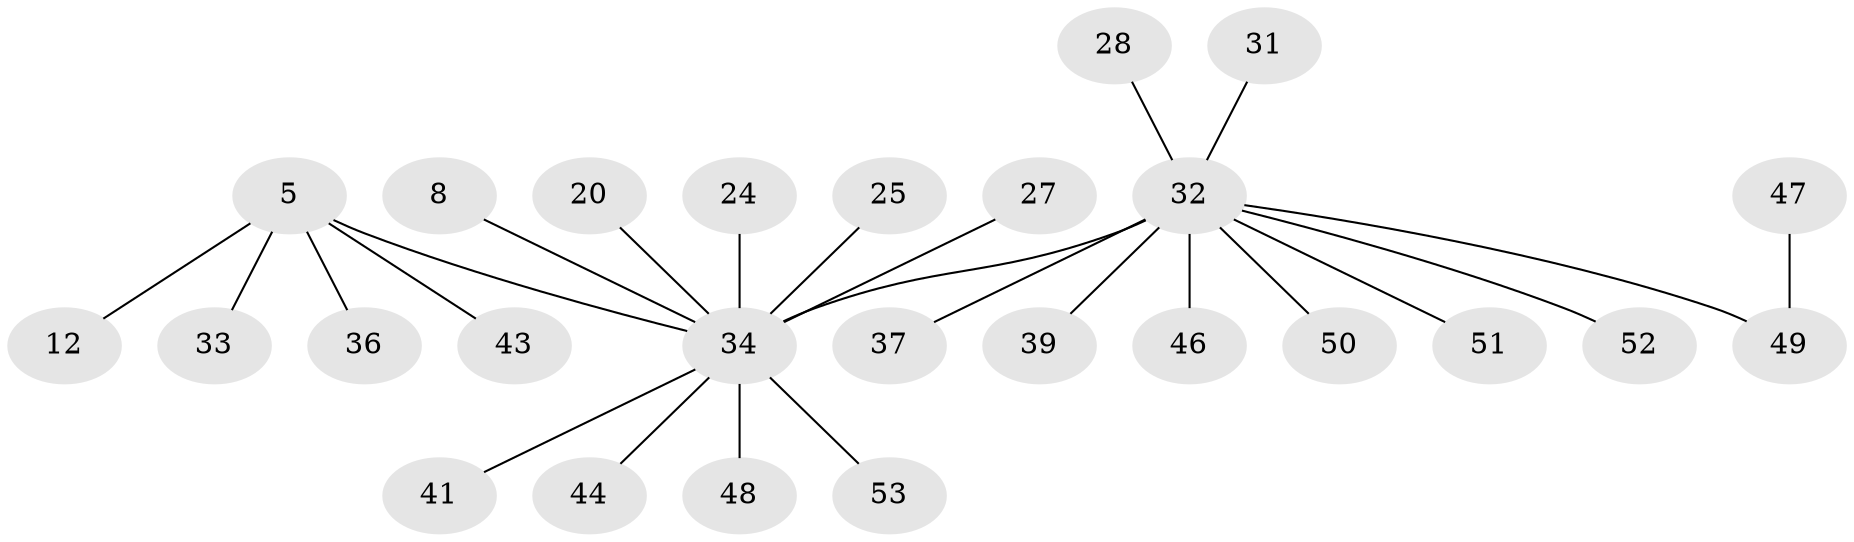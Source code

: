 // original degree distribution, {16: 0.018867924528301886, 7: 0.03773584905660377, 8: 0.03773584905660377, 5: 0.03773584905660377, 2: 0.24528301886792453, 1: 0.5283018867924528, 6: 0.03773584905660377, 4: 0.05660377358490566}
// Generated by graph-tools (version 1.1) at 2025/48/03/09/25 04:48:22]
// undirected, 26 vertices, 25 edges
graph export_dot {
graph [start="1"]
  node [color=gray90,style=filled];
  5;
  8;
  12;
  20;
  24;
  25 [super="+22"];
  27;
  28;
  31;
  32 [super="+4+10+30+26+23"];
  33;
  34 [super="+3+6+15"];
  36;
  37;
  39;
  41;
  43 [super="+16"];
  44 [super="+17"];
  46;
  47;
  48 [super="+38"];
  49 [super="+35+42"];
  50 [super="+45"];
  51 [super="+14+40"];
  52;
  53;
  5 -- 12;
  5 -- 33;
  5 -- 36;
  5 -- 34 [weight=3];
  5 -- 43;
  8 -- 34;
  20 -- 34;
  24 -- 34;
  25 -- 34;
  27 -- 34;
  28 -- 32;
  31 -- 32;
  32 -- 34 [weight=7];
  32 -- 46;
  32 -- 50;
  32 -- 37;
  32 -- 39;
  32 -- 51 [weight=2];
  32 -- 52;
  32 -- 49 [weight=2];
  34 -- 41;
  34 -- 48 [weight=2];
  34 -- 53;
  34 -- 44;
  47 -- 49;
}
